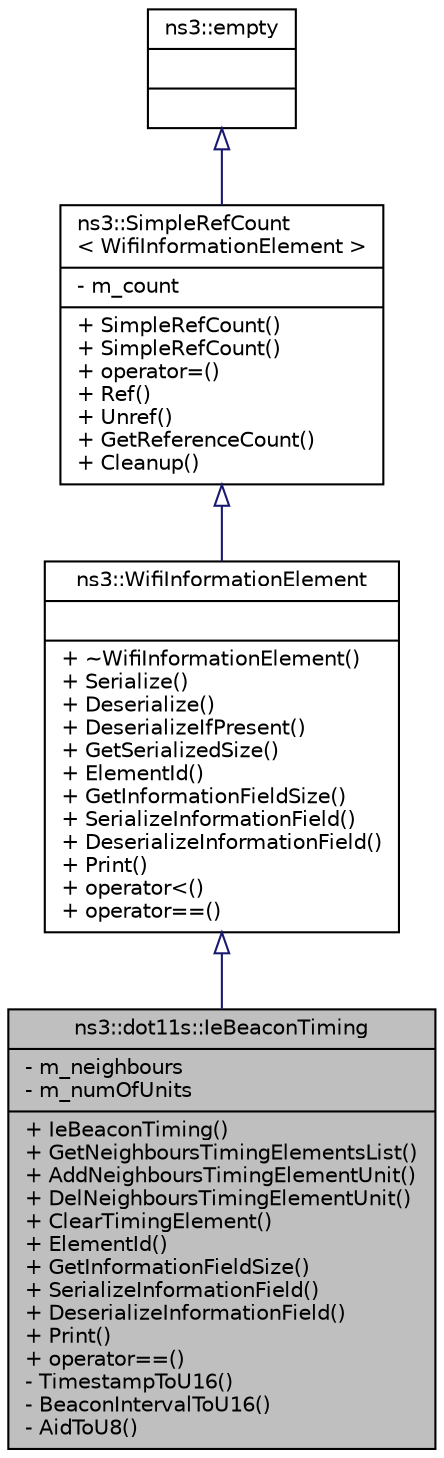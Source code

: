 digraph "ns3::dot11s::IeBeaconTiming"
{
  edge [fontname="Helvetica",fontsize="10",labelfontname="Helvetica",labelfontsize="10"];
  node [fontname="Helvetica",fontsize="10",shape=record];
  Node1 [label="{ns3::dot11s::IeBeaconTiming\n|- m_neighbours\l- m_numOfUnits\l|+ IeBeaconTiming()\l+ GetNeighboursTimingElementsList()\l+ AddNeighboursTimingElementUnit()\l+ DelNeighboursTimingElementUnit()\l+ ClearTimingElement()\l+ ElementId()\l+ GetInformationFieldSize()\l+ SerializeInformationField()\l+ DeserializeInformationField()\l+ Print()\l+ operator==()\l- TimestampToU16()\l- BeaconIntervalToU16()\l- AidToU8()\l}",height=0.2,width=0.4,color="black", fillcolor="grey75", style="filled", fontcolor="black"];
  Node2 -> Node1 [dir="back",color="midnightblue",fontsize="10",style="solid",arrowtail="onormal"];
  Node2 [label="{ns3::WifiInformationElement\n||+ ~WifiInformationElement()\l+ Serialize()\l+ Deserialize()\l+ DeserializeIfPresent()\l+ GetSerializedSize()\l+ ElementId()\l+ GetInformationFieldSize()\l+ SerializeInformationField()\l+ DeserializeInformationField()\l+ Print()\l+ operator\<()\l+ operator==()\l}",height=0.2,width=0.4,color="black", fillcolor="white", style="filled",URL="$d4/db6/classns3_1_1WifiInformationElement.html",tooltip="Information element, as defined in 802.11-2007 standardThe IEEE 802.11 standard includes the notion o..."];
  Node3 -> Node2 [dir="back",color="midnightblue",fontsize="10",style="solid",arrowtail="onormal"];
  Node3 [label="{ns3::SimpleRefCount\l\< WifiInformationElement \>\n|- m_count\l|+ SimpleRefCount()\l+ SimpleRefCount()\l+ operator=()\l+ Ref()\l+ Unref()\l+ GetReferenceCount()\l+ Cleanup()\l}",height=0.2,width=0.4,color="black", fillcolor="white", style="filled",URL="$da/da1/classns3_1_1SimpleRefCount.html"];
  Node4 -> Node3 [dir="back",color="midnightblue",fontsize="10",style="solid",arrowtail="onormal"];
  Node4 [label="{ns3::empty\n||}",height=0.2,width=0.4,color="black", fillcolor="white", style="filled",URL="$d9/d6a/classns3_1_1empty.html",tooltip="make Callback use a separate empty type "];
}
